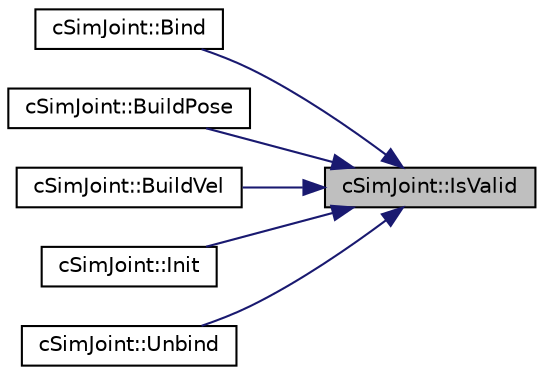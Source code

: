 digraph "cSimJoint::IsValid"
{
 // LATEX_PDF_SIZE
  edge [fontname="Helvetica",fontsize="10",labelfontname="Helvetica",labelfontsize="10"];
  node [fontname="Helvetica",fontsize="10",shape=record];
  rankdir="RL";
  Node1 [label="cSimJoint::IsValid",height=0.2,width=0.4,color="black", fillcolor="grey75", style="filled", fontcolor="black",tooltip=" "];
  Node1 -> Node2 [dir="back",color="midnightblue",fontsize="10",style="solid",fontname="Helvetica"];
  Node2 [label="cSimJoint::Bind",height=0.2,width=0.4,color="black", fillcolor="white", style="filled",URL="$classc_sim_joint.html#af1264424c2cbbe28e009cb4e2f0df427",tooltip=" "];
  Node1 -> Node3 [dir="back",color="midnightblue",fontsize="10",style="solid",fontname="Helvetica"];
  Node3 [label="cSimJoint::BuildPose",height=0.2,width=0.4,color="black", fillcolor="white", style="filled",URL="$classc_sim_joint.html#aaafe3e9b815e05962fe3180300232f8f",tooltip=" "];
  Node1 -> Node4 [dir="back",color="midnightblue",fontsize="10",style="solid",fontname="Helvetica"];
  Node4 [label="cSimJoint::BuildVel",height=0.2,width=0.4,color="black", fillcolor="white", style="filled",URL="$classc_sim_joint.html#a294f4ac71659063c169deed6d4e17252",tooltip=" "];
  Node1 -> Node5 [dir="back",color="midnightblue",fontsize="10",style="solid",fontname="Helvetica"];
  Node5 [label="cSimJoint::Init",height=0.2,width=0.4,color="black", fillcolor="white", style="filled",URL="$classc_sim_joint.html#a695ba6ad0b72907f88a5e9973e6d307a",tooltip=" "];
  Node1 -> Node6 [dir="back",color="midnightblue",fontsize="10",style="solid",fontname="Helvetica"];
  Node6 [label="cSimJoint::Unbind",height=0.2,width=0.4,color="black", fillcolor="white", style="filled",URL="$classc_sim_joint.html#a698ceb49c926cf5dd26491b8bfb5d1f4",tooltip=" "];
}
